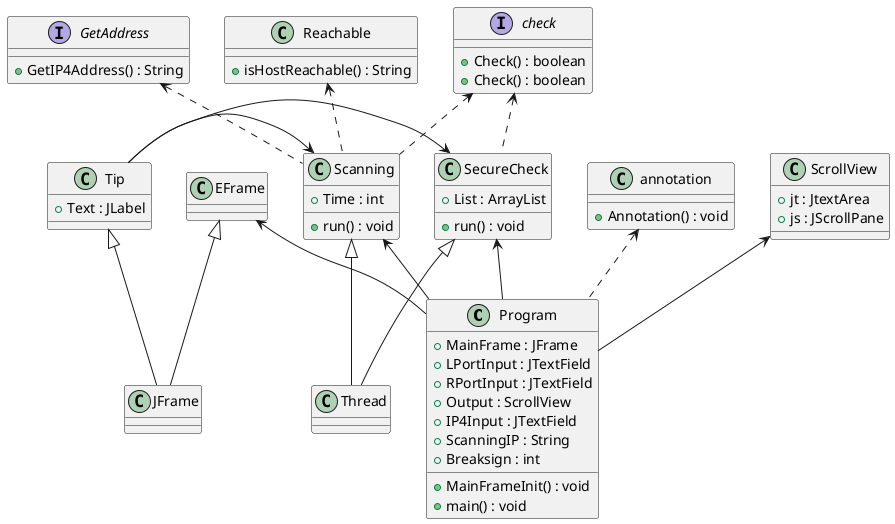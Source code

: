 @startuml UML

class Program{
    +MainFrame : JFrame
    +LPortInput : JTextField
    +RPortInput : JTextField
    +Output : ScrollView 
    +IP4Input : JTextField
    +ScanningIP : String
    +Breaksign : int

    +MainFrameInit() : void
    +main() : void
}

class Reachable{
    +isHostReachable() : String
}

class annotation{
    +Annotation() : void
}

class check{
    +Check() : boolean
}

interface GetAddress{
    +GetIP4Address() : String
}

class Scanning{
    +Time : int
    +run() : void
}

class ScrollView{
    +jt : JtextArea
    +js : JScrollPane
}

interface check{
    +Check() : boolean
}


class SecureCheck{
    +List : ArrayList
    +run() : void
}

class Tip{
    +Text : JLabel
}

Tip <|-- JFrame
SecureCheck <|-- Thread
Scanning <|-- Thread
EFrame <|-- JFrame

GetAddress <.. Scanning
check <.. Scanning
Reachable <.. Scanning
Tip -> Scanning

Tip -> SecureCheck
check <.. SecureCheck

ScrollView <-- Program
EFrame <- Program
annotation <..  Program
Scanning <- Program
SecureCheck <-- Program

@enduml
